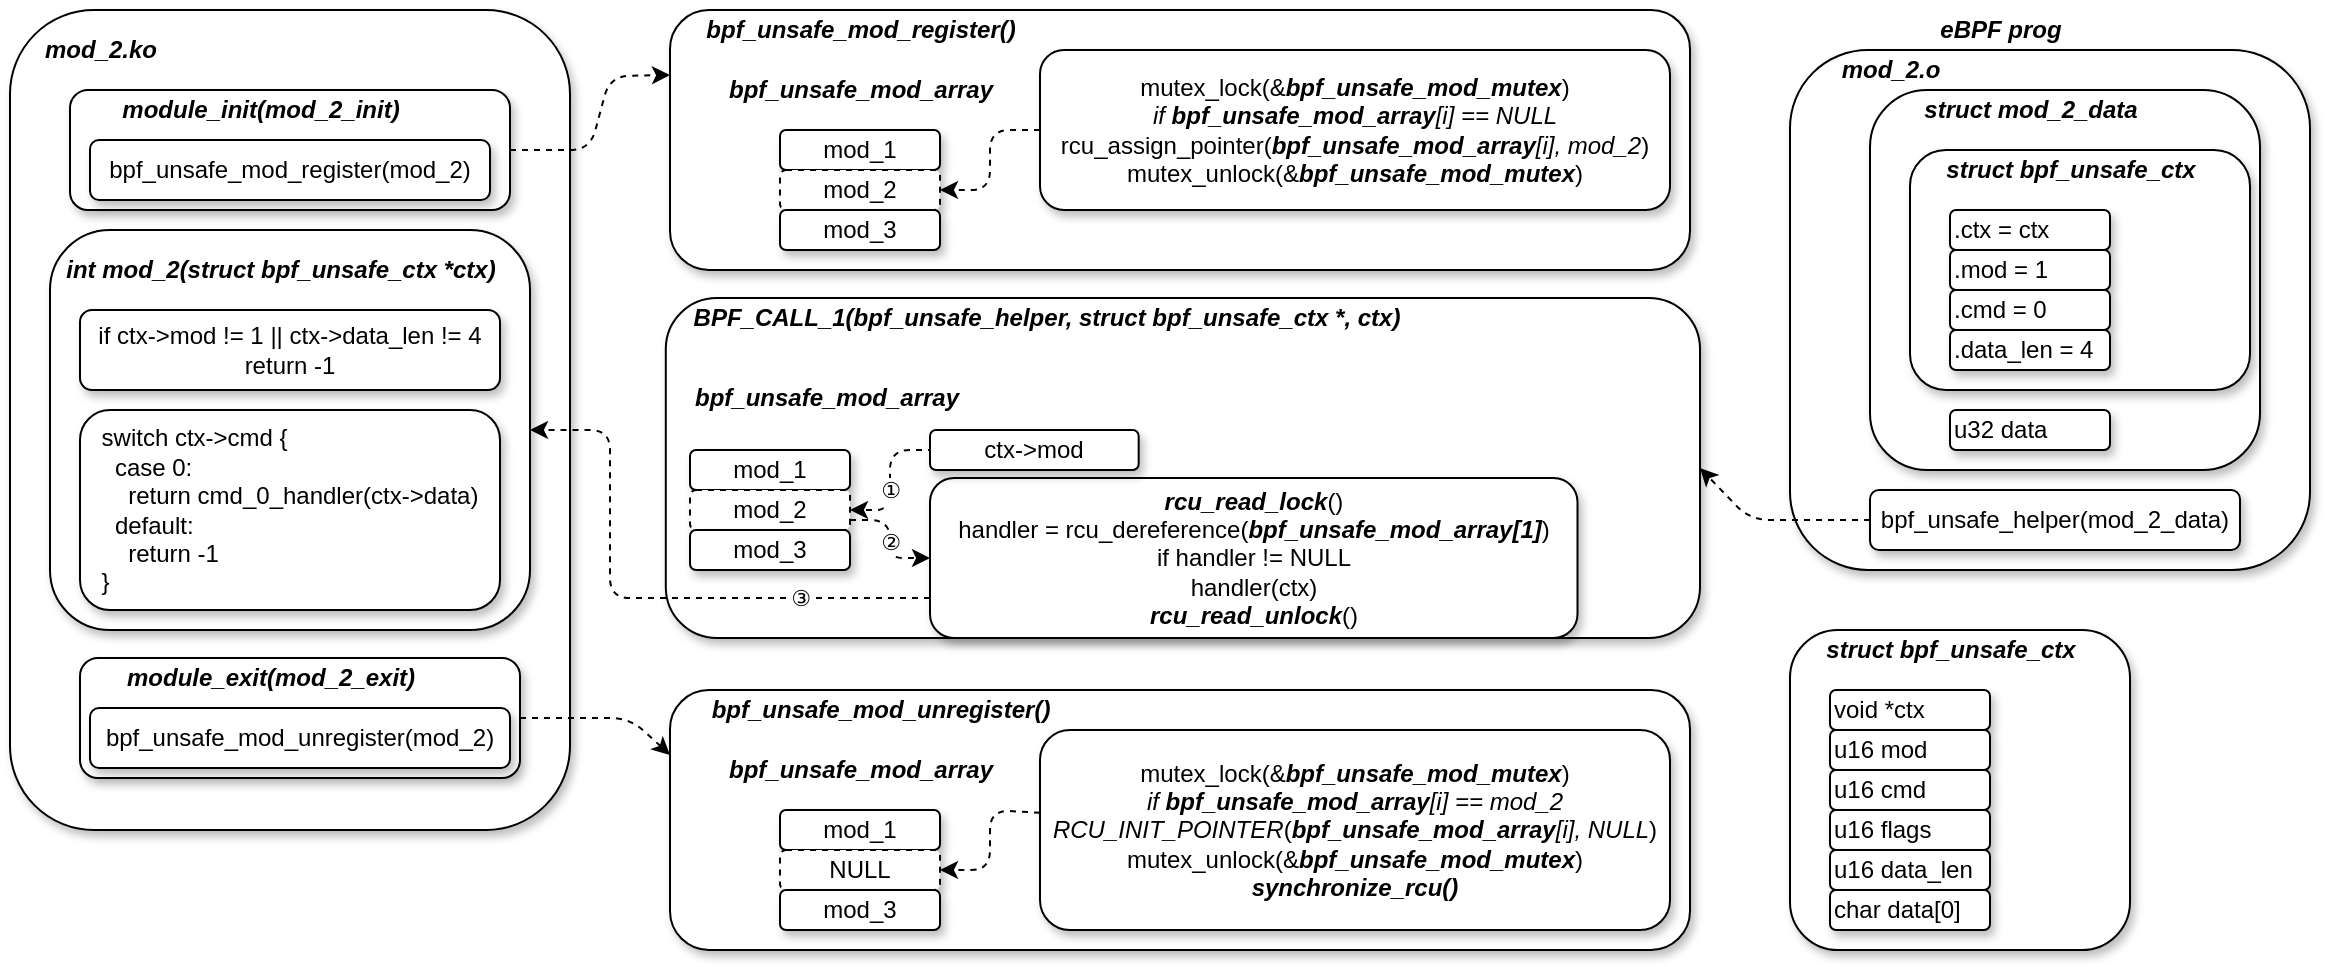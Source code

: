 <mxfile version="13.3.0" type="github">
  <diagram id="UsODh_B02LaGBhSNhIkN" name="第 1 页">
    <mxGraphModel dx="1773" dy="1794" grid="1" gridSize="10" guides="1" tooltips="1" connect="1" arrows="1" fold="1" page="1" pageScale="1" pageWidth="827" pageHeight="1169" math="0" shadow="0">
      <root>
        <mxCell id="0" />
        <mxCell id="1" parent="0" />
        <mxCell id="_XcDRv5XE8WnniG2f3Z3-3" value="" style="group" vertex="1" connectable="0" parent="1">
          <mxGeometry x="435" y="64" width="320" height="170" as="geometry" />
        </mxCell>
        <mxCell id="_XcDRv5XE8WnniG2f3Z3-1" value="" style="rounded=1;whiteSpace=wrap;html=1;shadow=1;" vertex="1" parent="_XcDRv5XE8WnniG2f3Z3-3">
          <mxGeometry x="-197.1" width="517.1" height="170" as="geometry" />
        </mxCell>
        <mxCell id="_XcDRv5XE8WnniG2f3Z3-18" value="&lt;b&gt;&lt;i&gt;bpf_unsafe_mod_array&lt;/i&gt;&lt;/b&gt;" style="text;html=1;align=center;verticalAlign=middle;resizable=0;points=[];autosize=1;" vertex="1" parent="_XcDRv5XE8WnniG2f3Z3-3">
          <mxGeometry x="-192.104" y="40" width="150" height="20" as="geometry" />
        </mxCell>
        <mxCell id="_XcDRv5XE8WnniG2f3Z3-2" value="&lt;b&gt;&lt;i&gt;BPF_CALL_1(bpf_unsafe_helper, &lt;/i&gt;&lt;/b&gt;&lt;b&gt;&lt;i&gt;struct bpf_unsafe_ctx *&lt;/i&gt;&lt;/b&gt;&lt;b&gt;&lt;i&gt;, ctx)&lt;/i&gt;&lt;/b&gt;" style="text;html=1;align=center;verticalAlign=middle;resizable=0;points=[];autosize=1;" vertex="1" parent="_XcDRv5XE8WnniG2f3Z3-3">
          <mxGeometry x="-192.099" width="370" height="20" as="geometry" />
        </mxCell>
        <mxCell id="_XcDRv5XE8WnniG2f3Z3-9" value="&lt;b&gt;&lt;i&gt;rcu_read_lock&lt;/i&gt;&lt;/b&gt;()&lt;br&gt;handler =&amp;nbsp;rcu_dereference(&lt;b&gt;&lt;i&gt;bpf_unsafe_mod_array[1]&lt;/i&gt;&lt;/b&gt;)&lt;br&gt;if handler != NULL&lt;br&gt;handler(ctx)&lt;br&gt;&lt;b&gt;&lt;i&gt;rcu_read_unlock&lt;/i&gt;&lt;/b&gt;()" style="rounded=1;whiteSpace=wrap;html=1;shadow=1;" vertex="1" parent="1">
          <mxGeometry x="370" y="154" width="323.75" height="80" as="geometry" />
        </mxCell>
        <mxCell id="_XcDRv5XE8WnniG2f3Z3-10" value="" style="endArrow=classic;html=1;exitX=0;exitY=0.5;exitDx=0;exitDy=0;entryX=1;entryY=0.5;entryDx=0;entryDy=0;dashed=1;" edge="1" parent="1" source="_XcDRv5XE8WnniG2f3Z3-8">
          <mxGeometry width="50" height="50" relative="1" as="geometry">
            <mxPoint x="510" y="220" as="sourcePoint" />
            <mxPoint x="330" y="170" as="targetPoint" />
            <Array as="points">
              <mxPoint x="400" y="140" />
              <mxPoint x="350" y="140" />
              <mxPoint x="350" y="170" />
            </Array>
          </mxGeometry>
        </mxCell>
        <mxCell id="_XcDRv5XE8WnniG2f3Z3-102" value="①" style="edgeLabel;html=1;align=center;verticalAlign=middle;resizable=0;points=[];" vertex="1" connectable="0" parent="_XcDRv5XE8WnniG2f3Z3-10">
          <mxGeometry x="0.534" relative="1" as="geometry">
            <mxPoint as="offset" />
          </mxGeometry>
        </mxCell>
        <mxCell id="_XcDRv5XE8WnniG2f3Z3-11" value="" style="endArrow=classic;html=1;exitX=1;exitY=0.75;exitDx=0;exitDy=0;entryX=0;entryY=0.5;entryDx=0;entryDy=0;dashed=1;" edge="1" parent="1" target="_XcDRv5XE8WnniG2f3Z3-9">
          <mxGeometry width="50" height="50" relative="1" as="geometry">
            <mxPoint x="330" y="175" as="sourcePoint" />
            <mxPoint x="560" y="170" as="targetPoint" />
            <Array as="points">
              <mxPoint x="350" y="175" />
              <mxPoint x="350" y="194" />
            </Array>
          </mxGeometry>
        </mxCell>
        <mxCell id="_XcDRv5XE8WnniG2f3Z3-103" value="②" style="edgeLabel;html=1;align=center;verticalAlign=middle;resizable=0;points=[];" vertex="1" connectable="0" parent="_XcDRv5XE8WnniG2f3Z3-11">
          <mxGeometry x="0.032" relative="1" as="geometry">
            <mxPoint as="offset" />
          </mxGeometry>
        </mxCell>
        <mxCell id="_XcDRv5XE8WnniG2f3Z3-12" value="" style="rounded=1;whiteSpace=wrap;html=1;shadow=1;" vertex="1" parent="1">
          <mxGeometry x="-90" y="-80" width="280" height="410" as="geometry" />
        </mxCell>
        <mxCell id="_XcDRv5XE8WnniG2f3Z3-13" value="&lt;b&gt;&lt;i&gt;mod_2.ko&lt;/i&gt;&lt;/b&gt;" style="text;html=1;align=center;verticalAlign=middle;resizable=0;points=[];autosize=1;" vertex="1" parent="1">
          <mxGeometry x="-80" y="-70" width="70" height="20" as="geometry" />
        </mxCell>
        <mxCell id="_XcDRv5XE8WnniG2f3Z3-14" value="" style="rounded=1;whiteSpace=wrap;html=1;shadow=1;" vertex="1" parent="1">
          <mxGeometry x="240" y="-80" width="510" height="130" as="geometry" />
        </mxCell>
        <mxCell id="_XcDRv5XE8WnniG2f3Z3-15" value="&lt;b&gt;&lt;i&gt;bpf_unsafe_mod_register()&lt;/i&gt;&lt;/b&gt;" style="text;html=1;align=center;verticalAlign=middle;resizable=0;points=[];autosize=1;" vertex="1" parent="1">
          <mxGeometry x="250" y="-80" width="170" height="20" as="geometry" />
        </mxCell>
        <mxCell id="_XcDRv5XE8WnniG2f3Z3-19" value="mutex_lock(&amp;amp;&lt;b&gt;&lt;i&gt;bpf_unsafe_mod_mutex&lt;/i&gt;&lt;/b&gt;)&lt;br&gt;&lt;i&gt;if &lt;b&gt;bpf_unsafe_mod_array&lt;/b&gt;[i] == NULL&lt;br&gt;&lt;/i&gt;rcu_assign_pointer(&lt;i&gt;&lt;b&gt;bpf_unsafe_mod_array&lt;/b&gt;[i], mod_2&lt;/i&gt;)&lt;br&gt;mutex_unlock(&amp;amp;&lt;b&gt;&lt;i&gt;bpf_unsafe_mod_mutex&lt;/i&gt;&lt;/b&gt;)" style="rounded=1;whiteSpace=wrap;html=1;shadow=1;" vertex="1" parent="1">
          <mxGeometry x="425" y="-60" width="315" height="80" as="geometry" />
        </mxCell>
        <mxCell id="_XcDRv5XE8WnniG2f3Z3-20" value="&lt;b&gt;&lt;i&gt;bpf_unsafe_mod_array&lt;/i&gt;&lt;/b&gt;" style="text;html=1;align=center;verticalAlign=middle;resizable=0;points=[];autosize=1;" vertex="1" parent="1">
          <mxGeometry x="260" y="-50" width="150" height="20" as="geometry" />
        </mxCell>
        <mxCell id="_XcDRv5XE8WnniG2f3Z3-21" value="mod_1" style="rounded=1;whiteSpace=wrap;html=1;shadow=1;" vertex="1" parent="1">
          <mxGeometry x="295.004" y="-20" width="80" height="20" as="geometry" />
        </mxCell>
        <mxCell id="_XcDRv5XE8WnniG2f3Z3-22" value="mod_2" style="rounded=1;whiteSpace=wrap;html=1;shadow=1;dashed=1;" vertex="1" parent="1">
          <mxGeometry x="295.004" width="80" height="20" as="geometry" />
        </mxCell>
        <mxCell id="_XcDRv5XE8WnniG2f3Z3-23" value="mod_3" style="rounded=1;whiteSpace=wrap;html=1;shadow=1;" vertex="1" parent="1">
          <mxGeometry x="295.004" y="20" width="80" height="20" as="geometry" />
        </mxCell>
        <mxCell id="_XcDRv5XE8WnniG2f3Z3-24" value="" style="endArrow=classic;html=1;exitX=0;exitY=0.5;exitDx=0;exitDy=0;entryX=1;entryY=0.5;entryDx=0;entryDy=0;dashed=1;" edge="1" parent="1" source="_XcDRv5XE8WnniG2f3Z3-19" target="_XcDRv5XE8WnniG2f3Z3-22">
          <mxGeometry width="50" height="50" relative="1" as="geometry">
            <mxPoint x="410" y="-20" as="sourcePoint" />
            <mxPoint x="460" y="-70" as="targetPoint" />
            <Array as="points">
              <mxPoint x="400" y="-20" />
              <mxPoint x="400" y="10" />
            </Array>
          </mxGeometry>
        </mxCell>
        <mxCell id="_XcDRv5XE8WnniG2f3Z3-25" value="" style="rounded=1;whiteSpace=wrap;html=1;shadow=1;" vertex="1" parent="1">
          <mxGeometry x="240" y="260" width="510" height="130" as="geometry" />
        </mxCell>
        <mxCell id="_XcDRv5XE8WnniG2f3Z3-26" value="&lt;b&gt;&lt;i&gt;bpf_unsafe_mod_unregister()&lt;/i&gt;&lt;/b&gt;" style="text;html=1;align=center;verticalAlign=middle;resizable=0;points=[];autosize=1;" vertex="1" parent="1">
          <mxGeometry x="255" y="260" width="180" height="20" as="geometry" />
        </mxCell>
        <mxCell id="_XcDRv5XE8WnniG2f3Z3-27" value="mutex_lock(&amp;amp;&lt;b&gt;&lt;i&gt;bpf_unsafe_mod_mutex&lt;/i&gt;&lt;/b&gt;)&lt;br&gt;&lt;i&gt;if &lt;b&gt;bpf_unsafe_mod_array&lt;/b&gt;[i] == mod_2&lt;br&gt;&lt;/i&gt;&lt;i&gt;RCU_INIT_POINTER&lt;/i&gt;(&lt;i&gt;&lt;b&gt;bpf_unsafe_mod_array&lt;/b&gt;[i], NULL&lt;/i&gt;)&lt;br&gt;mutex_unlock(&amp;amp;&lt;b&gt;&lt;i&gt;bpf_unsafe_mod_mutex&lt;/i&gt;&lt;/b&gt;)&lt;br&gt;&lt;b&gt;&lt;i&gt;synchronize_rcu()&lt;/i&gt;&lt;/b&gt;" style="rounded=1;whiteSpace=wrap;html=1;shadow=1;" vertex="1" parent="1">
          <mxGeometry x="425" y="280" width="315" height="100" as="geometry" />
        </mxCell>
        <mxCell id="_XcDRv5XE8WnniG2f3Z3-28" value="&lt;b&gt;&lt;i&gt;bpf_unsafe_mod_array&lt;/i&gt;&lt;/b&gt;" style="text;html=1;align=center;verticalAlign=middle;resizable=0;points=[];autosize=1;" vertex="1" parent="1">
          <mxGeometry x="260" y="290" width="150" height="20" as="geometry" />
        </mxCell>
        <mxCell id="_XcDRv5XE8WnniG2f3Z3-29" value="mod_1" style="rounded=1;whiteSpace=wrap;html=1;shadow=1;" vertex="1" parent="1">
          <mxGeometry x="295.004" y="320" width="80" height="20" as="geometry" />
        </mxCell>
        <mxCell id="_XcDRv5XE8WnniG2f3Z3-30" value="NULL" style="rounded=1;whiteSpace=wrap;html=1;shadow=1;dashed=1;" vertex="1" parent="1">
          <mxGeometry x="295.004" y="340" width="80" height="20" as="geometry" />
        </mxCell>
        <mxCell id="_XcDRv5XE8WnniG2f3Z3-31" value="mod_3" style="rounded=1;whiteSpace=wrap;html=1;shadow=1;" vertex="1" parent="1">
          <mxGeometry x="295.004" y="360" width="80" height="20" as="geometry" />
        </mxCell>
        <mxCell id="_XcDRv5XE8WnniG2f3Z3-32" value="" style="endArrow=classic;html=1;entryX=1;entryY=0.5;entryDx=0;entryDy=0;dashed=1;" edge="1" source="_XcDRv5XE8WnniG2f3Z3-27" target="_XcDRv5XE8WnniG2f3Z3-30" parent="1">
          <mxGeometry width="50" height="50" relative="1" as="geometry">
            <mxPoint x="410" y="320" as="sourcePoint" />
            <mxPoint x="460" y="270" as="targetPoint" />
            <Array as="points">
              <mxPoint x="400" y="320" />
              <mxPoint x="400" y="350" />
            </Array>
          </mxGeometry>
        </mxCell>
        <mxCell id="_XcDRv5XE8WnniG2f3Z3-36" value="" style="rounded=1;whiteSpace=wrap;html=1;shadow=1;" vertex="1" parent="1">
          <mxGeometry x="-55" y="244" width="220" height="60" as="geometry" />
        </mxCell>
        <mxCell id="_XcDRv5XE8WnniG2f3Z3-37" value="&lt;b&gt;&lt;i&gt;module_exit(mod_2_exit)&lt;/i&gt;&lt;/b&gt;" style="text;html=1;align=center;verticalAlign=middle;resizable=0;points=[];autosize=1;" vertex="1" parent="1">
          <mxGeometry x="-40" y="244" width="160" height="20" as="geometry" />
        </mxCell>
        <mxCell id="_XcDRv5XE8WnniG2f3Z3-38" value="&lt;span&gt;bpf_unsafe_mod_unregister(mod_2)&lt;/span&gt;" style="rounded=1;whiteSpace=wrap;html=1;shadow=1;" vertex="1" parent="1">
          <mxGeometry x="-50" y="269" width="210" height="30" as="geometry" />
        </mxCell>
        <mxCell id="_XcDRv5XE8WnniG2f3Z3-41" value="" style="rounded=1;whiteSpace=wrap;html=1;shadow=1;" vertex="1" parent="1">
          <mxGeometry x="800" y="-60" width="260" height="260" as="geometry" />
        </mxCell>
        <mxCell id="_XcDRv5XE8WnniG2f3Z3-42" value="&lt;b&gt;&lt;i&gt;mod_2.o&lt;/i&gt;&lt;/b&gt;" style="text;html=1;align=center;verticalAlign=middle;resizable=0;points=[];autosize=1;" vertex="1" parent="1">
          <mxGeometry x="820" y="-60" width="60" height="20" as="geometry" />
        </mxCell>
        <mxCell id="_XcDRv5XE8WnniG2f3Z3-43" value="&lt;span&gt;bpf_unsafe_helper(mod_2_data)&lt;/span&gt;" style="rounded=1;whiteSpace=wrap;html=1;shadow=1;" vertex="1" parent="1">
          <mxGeometry x="840" y="160" width="185" height="30" as="geometry" />
        </mxCell>
        <mxCell id="_XcDRv5XE8WnniG2f3Z3-46" value="&lt;b&gt;&lt;i&gt;eBPF prog&lt;/i&gt;&lt;/b&gt;" style="text;html=1;align=center;verticalAlign=middle;resizable=0;points=[];autosize=1;" vertex="1" parent="1">
          <mxGeometry x="865" y="-80" width="80" height="20" as="geometry" />
        </mxCell>
        <mxCell id="_XcDRv5XE8WnniG2f3Z3-59" value="mod_1" style="rounded=1;whiteSpace=wrap;html=1;shadow=1;" vertex="1" parent="1">
          <mxGeometry x="250.004" y="140" width="80" height="20" as="geometry" />
        </mxCell>
        <mxCell id="_XcDRv5XE8WnniG2f3Z3-60" value="mod_2" style="rounded=1;whiteSpace=wrap;html=1;shadow=1;dashed=1;" vertex="1" parent="1">
          <mxGeometry x="250.004" y="160" width="80" height="20" as="geometry" />
        </mxCell>
        <mxCell id="_XcDRv5XE8WnniG2f3Z3-61" value="mod_3" style="rounded=1;whiteSpace=wrap;html=1;shadow=1;" vertex="1" parent="1">
          <mxGeometry x="250.004" y="180" width="80" height="20" as="geometry" />
        </mxCell>
        <mxCell id="_XcDRv5XE8WnniG2f3Z3-86" value="" style="group" vertex="1" connectable="0" parent="1">
          <mxGeometry x="840" y="-40" width="195" height="190" as="geometry" />
        </mxCell>
        <mxCell id="_XcDRv5XE8WnniG2f3Z3-79" value="" style="rounded=1;whiteSpace=wrap;html=1;shadow=1;" vertex="1" parent="_XcDRv5XE8WnniG2f3Z3-86">
          <mxGeometry width="195" height="190" as="geometry" />
        </mxCell>
        <mxCell id="_XcDRv5XE8WnniG2f3Z3-71" value="" style="rounded=1;whiteSpace=wrap;html=1;shadow=1;" vertex="1" parent="_XcDRv5XE8WnniG2f3Z3-86">
          <mxGeometry x="20" y="30" width="170" height="120" as="geometry" />
        </mxCell>
        <mxCell id="_XcDRv5XE8WnniG2f3Z3-72" value="&lt;span&gt;.ctx = ctx&lt;/span&gt;" style="rounded=1;whiteSpace=wrap;html=1;shadow=1;align=left;" vertex="1" parent="_XcDRv5XE8WnniG2f3Z3-86">
          <mxGeometry x="40" y="60" width="80" height="20" as="geometry" />
        </mxCell>
        <mxCell id="_XcDRv5XE8WnniG2f3Z3-73" value="&lt;b&gt;&lt;i&gt;struct bpf_unsafe_ctx&lt;/i&gt;&lt;/b&gt;" style="text;html=1;align=center;verticalAlign=middle;resizable=0;points=[];autosize=1;" vertex="1" parent="_XcDRv5XE8WnniG2f3Z3-86">
          <mxGeometry x="30" y="30" width="140" height="20" as="geometry" />
        </mxCell>
        <mxCell id="_XcDRv5XE8WnniG2f3Z3-74" value="&lt;span&gt;.mod = 1&lt;/span&gt;" style="rounded=1;whiteSpace=wrap;html=1;shadow=1;align=left;" vertex="1" parent="_XcDRv5XE8WnniG2f3Z3-86">
          <mxGeometry x="40" y="80" width="80" height="20" as="geometry" />
        </mxCell>
        <mxCell id="_XcDRv5XE8WnniG2f3Z3-75" value="&lt;span&gt;.cmd = 0&lt;/span&gt;" style="rounded=1;whiteSpace=wrap;html=1;shadow=1;align=left;" vertex="1" parent="_XcDRv5XE8WnniG2f3Z3-86">
          <mxGeometry x="40" y="100" width="80" height="20" as="geometry" />
        </mxCell>
        <mxCell id="_XcDRv5XE8WnniG2f3Z3-77" value="&lt;span&gt;.data_len = 4&lt;/span&gt;" style="rounded=1;whiteSpace=wrap;html=1;shadow=1;align=left;" vertex="1" parent="_XcDRv5XE8WnniG2f3Z3-86">
          <mxGeometry x="40" y="120" width="80" height="20" as="geometry" />
        </mxCell>
        <mxCell id="_XcDRv5XE8WnniG2f3Z3-81" value="&lt;b&gt;&lt;i&gt;struct mod_2_data&lt;/i&gt;&lt;/b&gt;" style="text;html=1;align=center;verticalAlign=middle;resizable=0;points=[];autosize=1;" vertex="1" parent="_XcDRv5XE8WnniG2f3Z3-86">
          <mxGeometry x="20" width="120" height="20" as="geometry" />
        </mxCell>
        <mxCell id="_XcDRv5XE8WnniG2f3Z3-85" value="&lt;span&gt;u32 data&lt;/span&gt;" style="rounded=1;whiteSpace=wrap;html=1;shadow=1;align=left;" vertex="1" parent="_XcDRv5XE8WnniG2f3Z3-86">
          <mxGeometry x="40" y="160" width="80" height="20" as="geometry" />
        </mxCell>
        <mxCell id="_XcDRv5XE8WnniG2f3Z3-88" value="" style="group" vertex="1" connectable="0" parent="1">
          <mxGeometry x="800" y="230" width="170" height="160" as="geometry" />
        </mxCell>
        <mxCell id="_XcDRv5XE8WnniG2f3Z3-62" value="" style="rounded=1;whiteSpace=wrap;html=1;shadow=1;" vertex="1" parent="_XcDRv5XE8WnniG2f3Z3-88">
          <mxGeometry width="170" height="160" as="geometry" />
        </mxCell>
        <mxCell id="_XcDRv5XE8WnniG2f3Z3-63" value="&lt;span&gt;void *ctx&lt;/span&gt;" style="rounded=1;whiteSpace=wrap;html=1;shadow=1;align=left;" vertex="1" parent="_XcDRv5XE8WnniG2f3Z3-88">
          <mxGeometry x="20" y="30" width="80" height="20" as="geometry" />
        </mxCell>
        <mxCell id="_XcDRv5XE8WnniG2f3Z3-64" value="&lt;b&gt;&lt;i&gt;struct bpf_unsafe_ctx&lt;/i&gt;&lt;/b&gt;" style="text;html=1;align=center;verticalAlign=middle;resizable=0;points=[];autosize=1;" vertex="1" parent="_XcDRv5XE8WnniG2f3Z3-88">
          <mxGeometry x="10" width="140" height="20" as="geometry" />
        </mxCell>
        <mxCell id="_XcDRv5XE8WnniG2f3Z3-65" value="&lt;span&gt;u16 mod&lt;/span&gt;" style="rounded=1;whiteSpace=wrap;html=1;shadow=1;align=left;" vertex="1" parent="_XcDRv5XE8WnniG2f3Z3-88">
          <mxGeometry x="20" y="50" width="80" height="20" as="geometry" />
        </mxCell>
        <mxCell id="_XcDRv5XE8WnniG2f3Z3-66" value="&lt;span&gt;u16 cmd&lt;/span&gt;" style="rounded=1;whiteSpace=wrap;html=1;shadow=1;align=left;" vertex="1" parent="_XcDRv5XE8WnniG2f3Z3-88">
          <mxGeometry x="20" y="70" width="80" height="20" as="geometry" />
        </mxCell>
        <mxCell id="_XcDRv5XE8WnniG2f3Z3-67" value="&lt;span&gt;u16 flags&lt;/span&gt;" style="rounded=1;whiteSpace=wrap;html=1;shadow=1;align=left;" vertex="1" parent="_XcDRv5XE8WnniG2f3Z3-88">
          <mxGeometry x="20" y="90" width="80" height="20" as="geometry" />
        </mxCell>
        <mxCell id="_XcDRv5XE8WnniG2f3Z3-68" value="&lt;span&gt;u16 data_len&lt;/span&gt;" style="rounded=1;whiteSpace=wrap;html=1;shadow=1;align=left;" vertex="1" parent="_XcDRv5XE8WnniG2f3Z3-88">
          <mxGeometry x="20" y="110" width="80" height="20" as="geometry" />
        </mxCell>
        <mxCell id="_XcDRv5XE8WnniG2f3Z3-69" value="&lt;span&gt;char data[0]&lt;/span&gt;" style="rounded=1;whiteSpace=wrap;html=1;shadow=1;align=left;" vertex="1" parent="_XcDRv5XE8WnniG2f3Z3-88">
          <mxGeometry x="20" y="130" width="80" height="20" as="geometry" />
        </mxCell>
        <mxCell id="_XcDRv5XE8WnniG2f3Z3-90" value="" style="rounded=1;whiteSpace=wrap;html=1;shadow=1;" vertex="1" parent="1">
          <mxGeometry x="-60" y="-40" width="220" height="60" as="geometry" />
        </mxCell>
        <mxCell id="_XcDRv5XE8WnniG2f3Z3-91" value="&lt;b&gt;&lt;i&gt;module_init(mod_2_init)&lt;/i&gt;&lt;/b&gt;" style="text;html=1;align=center;verticalAlign=middle;resizable=0;points=[];autosize=1;" vertex="1" parent="1">
          <mxGeometry x="-40" y="-40" width="150" height="20" as="geometry" />
        </mxCell>
        <mxCell id="_XcDRv5XE8WnniG2f3Z3-92" value="&lt;span&gt;bpf_unsafe_mod_register(mod_2)&lt;/span&gt;" style="rounded=1;whiteSpace=wrap;html=1;shadow=1;" vertex="1" parent="1">
          <mxGeometry x="-50" y="-15" width="200" height="30" as="geometry" />
        </mxCell>
        <mxCell id="_XcDRv5XE8WnniG2f3Z3-93" value="" style="rounded=1;whiteSpace=wrap;html=1;shadow=1;" vertex="1" parent="1">
          <mxGeometry x="-70" y="30" width="240" height="200" as="geometry" />
        </mxCell>
        <mxCell id="_XcDRv5XE8WnniG2f3Z3-94" value="&lt;b&gt;&lt;i&gt;int mod_2(struct bpf_unsafe_ctx *ctx)&lt;/i&gt;&lt;/b&gt;" style="text;html=1;align=center;verticalAlign=middle;resizable=0;points=[];autosize=1;" vertex="1" parent="1">
          <mxGeometry x="-70" y="40" width="230" height="20" as="geometry" />
        </mxCell>
        <mxCell id="_XcDRv5XE8WnniG2f3Z3-95" value="if ctx-&amp;gt;mod != 1 || ctx-&amp;gt;data_len != 4&lt;br&gt;return -1" style="rounded=1;whiteSpace=wrap;html=1;shadow=1;" vertex="1" parent="1">
          <mxGeometry x="-55" y="70" width="210" height="40" as="geometry" />
        </mxCell>
        <mxCell id="_XcDRv5XE8WnniG2f3Z3-96" value="&lt;div style=&quot;text-align: left&quot;&gt;&lt;span&gt;switch ctx-&amp;gt;cmd {&lt;/span&gt;&lt;/div&gt;&lt;div style=&quot;text-align: left&quot;&gt;&lt;span&gt;&amp;nbsp; case 0:&lt;/span&gt;&lt;/div&gt;&lt;div style=&quot;text-align: left&quot;&gt;&lt;span&gt;&amp;nbsp; &amp;nbsp; return cmd_0_handler(ctx-&amp;gt;data)&lt;/span&gt;&lt;/div&gt;&lt;div style=&quot;text-align: left&quot;&gt;&lt;span&gt;&amp;nbsp; default:&lt;/span&gt;&lt;/div&gt;&lt;div style=&quot;text-align: left&quot;&gt;&lt;span&gt;&amp;nbsp; &amp;nbsp; return -1&lt;/span&gt;&lt;/div&gt;&lt;div style=&quot;text-align: left&quot;&gt;&lt;span&gt;}&lt;/span&gt;&lt;/div&gt;" style="rounded=1;whiteSpace=wrap;html=1;shadow=1;" vertex="1" parent="1">
          <mxGeometry x="-55" y="120" width="210" height="100" as="geometry" />
        </mxCell>
        <mxCell id="_XcDRv5XE8WnniG2f3Z3-97" value="" style="endArrow=classic;html=1;entryX=0;entryY=0.25;entryDx=0;entryDy=0;exitX=1;exitY=0.5;exitDx=0;exitDy=0;dashed=1;" edge="1" parent="1" source="_XcDRv5XE8WnniG2f3Z3-90" target="_XcDRv5XE8WnniG2f3Z3-14">
          <mxGeometry width="50" height="50" relative="1" as="geometry">
            <mxPoint x="440" y="230" as="sourcePoint" />
            <mxPoint x="490" y="180" as="targetPoint" />
            <Array as="points">
              <mxPoint x="200" y="-10" />
              <mxPoint x="210" y="-47" />
            </Array>
          </mxGeometry>
        </mxCell>
        <mxCell id="_XcDRv5XE8WnniG2f3Z3-99" value="" style="endArrow=classic;html=1;dashed=1;entryX=0;entryY=0.25;entryDx=0;entryDy=0;exitX=1;exitY=0.5;exitDx=0;exitDy=0;" edge="1" parent="1" source="_XcDRv5XE8WnniG2f3Z3-36" target="_XcDRv5XE8WnniG2f3Z3-25">
          <mxGeometry width="50" height="50" relative="1" as="geometry">
            <mxPoint x="430" y="220" as="sourcePoint" />
            <mxPoint x="480" y="170" as="targetPoint" />
            <Array as="points">
              <mxPoint x="220" y="274" />
            </Array>
          </mxGeometry>
        </mxCell>
        <mxCell id="_XcDRv5XE8WnniG2f3Z3-100" value="" style="endArrow=classic;html=1;dashed=1;exitX=0;exitY=0.75;exitDx=0;exitDy=0;entryX=1;entryY=0.5;entryDx=0;entryDy=0;" edge="1" parent="1" source="_XcDRv5XE8WnniG2f3Z3-9" target="_XcDRv5XE8WnniG2f3Z3-93">
          <mxGeometry width="50" height="50" relative="1" as="geometry">
            <mxPoint x="430" y="180" as="sourcePoint" />
            <mxPoint x="480" y="130" as="targetPoint" />
            <Array as="points">
              <mxPoint x="210" y="214" />
              <mxPoint x="210" y="130" />
            </Array>
          </mxGeometry>
        </mxCell>
        <mxCell id="_XcDRv5XE8WnniG2f3Z3-104" value="③" style="edgeLabel;html=1;align=center;verticalAlign=middle;resizable=0;points=[];" vertex="1" connectable="0" parent="_XcDRv5XE8WnniG2f3Z3-100">
          <mxGeometry x="-0.539" relative="1" as="geometry">
            <mxPoint as="offset" />
          </mxGeometry>
        </mxCell>
        <mxCell id="_XcDRv5XE8WnniG2f3Z3-8" value="ctx-&amp;gt;mod" style="rounded=1;whiteSpace=wrap;html=1;shadow=1;align=center;" vertex="1" parent="1">
          <mxGeometry x="370" y="130" width="104.34" height="20" as="geometry" />
        </mxCell>
        <mxCell id="_XcDRv5XE8WnniG2f3Z3-101" value="" style="endArrow=classic;html=1;dashed=1;exitX=0;exitY=0.5;exitDx=0;exitDy=0;entryX=1;entryY=0.5;entryDx=0;entryDy=0;" edge="1" parent="1" source="_XcDRv5XE8WnniG2f3Z3-43" target="_XcDRv5XE8WnniG2f3Z3-1">
          <mxGeometry width="50" height="50" relative="1" as="geometry">
            <mxPoint x="630" y="220" as="sourcePoint" />
            <mxPoint x="680" y="170" as="targetPoint" />
            <Array as="points">
              <mxPoint x="780" y="175" />
            </Array>
          </mxGeometry>
        </mxCell>
      </root>
    </mxGraphModel>
  </diagram>
</mxfile>
